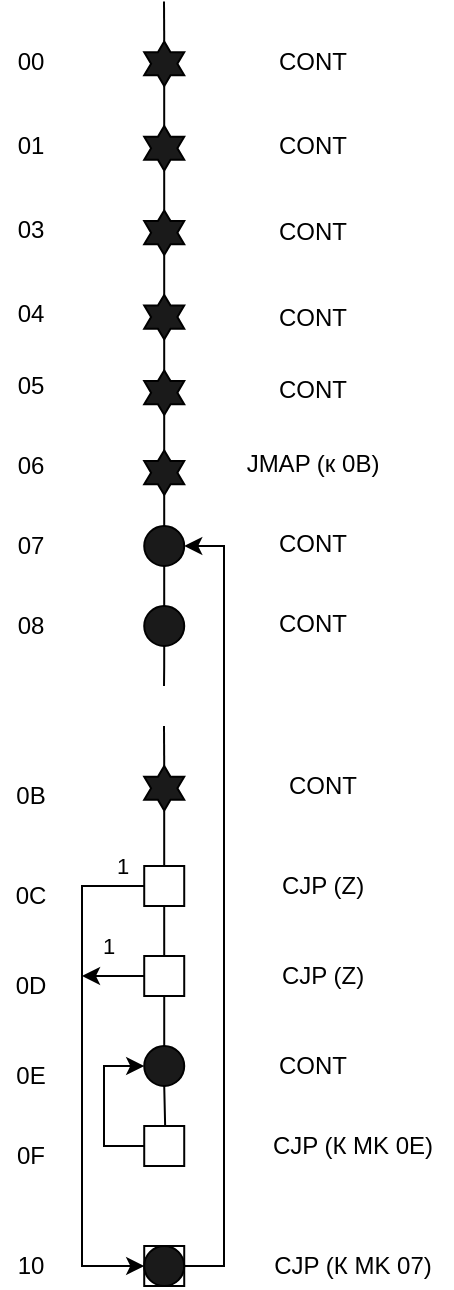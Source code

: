<mxfile version="17.1.2" type="device"><diagram id="wOTS8YkVsAIWCVdWFoYs" name="Page-1"><mxGraphModel dx="1574" dy="877" grid="1" gridSize="10" guides="1" tooltips="1" connect="1" arrows="1" fold="1" page="1" pageScale="1" pageWidth="827" pageHeight="1169" math="0" shadow="0"><root><mxCell id="0"/><mxCell id="1" parent="0"/><mxCell id="w9BhkxPn06rcYvYtvEY_-36" value="" style="endArrow=none;html=1;rounded=0;exitX=0;exitY=0.5;exitDx=0;exitDy=0;exitPerimeter=0;" edge="1" parent="1" source="w9BhkxPn06rcYvYtvEY_-37"><mxGeometry width="50" height="50" relative="1" as="geometry"><mxPoint x="480" y="117.78" as="sourcePoint"/><mxPoint x="481" y="107.78" as="targetPoint"/></mxGeometry></mxCell><mxCell id="w9BhkxPn06rcYvYtvEY_-41" value="" style="edgeStyle=orthogonalEdgeStyle;rounded=0;orthogonalLoop=1;jettySize=auto;html=1;endArrow=none;endFill=0;" edge="1" parent="1" source="w9BhkxPn06rcYvYtvEY_-37" target="w9BhkxPn06rcYvYtvEY_-40"><mxGeometry relative="1" as="geometry"/></mxCell><mxCell id="w9BhkxPn06rcYvYtvEY_-37" value="" style="verticalLabelPosition=bottom;verticalAlign=top;html=1;shape=mxgraph.basic.6_point_star;fillColor=#1A1A1A;direction=south;" vertex="1" parent="1"><mxGeometry x="471.11" y="127.78" width="20" height="22.22" as="geometry"/></mxCell><mxCell id="w9BhkxPn06rcYvYtvEY_-38" value="CONT" style="text;html=1;align=center;verticalAlign=middle;resizable=0;points=[];autosize=1;strokeColor=none;fillColor=none;" vertex="1" parent="1"><mxGeometry x="530" y="127.78" width="50" height="20" as="geometry"/></mxCell><mxCell id="w9BhkxPn06rcYvYtvEY_-39" value="00" style="text;html=1;align=center;verticalAlign=middle;resizable=0;points=[];autosize=1;strokeColor=none;fillColor=none;" vertex="1" parent="1"><mxGeometry x="399" y="127.78" width="30" height="20" as="geometry"/></mxCell><mxCell id="w9BhkxPn06rcYvYtvEY_-43" value="" style="edgeStyle=orthogonalEdgeStyle;rounded=0;orthogonalLoop=1;jettySize=auto;html=1;endArrow=none;endFill=0;" edge="1" parent="1" source="w9BhkxPn06rcYvYtvEY_-40" target="w9BhkxPn06rcYvYtvEY_-42"><mxGeometry relative="1" as="geometry"/></mxCell><mxCell id="w9BhkxPn06rcYvYtvEY_-40" value="" style="verticalLabelPosition=bottom;verticalAlign=top;html=1;shape=mxgraph.basic.6_point_star;fillColor=#1A1A1A;direction=south;" vertex="1" parent="1"><mxGeometry x="471.11" y="170" width="20" height="22.22" as="geometry"/></mxCell><mxCell id="w9BhkxPn06rcYvYtvEY_-45" value="" style="edgeStyle=orthogonalEdgeStyle;rounded=0;orthogonalLoop=1;jettySize=auto;html=1;endArrow=none;endFill=0;" edge="1" parent="1" source="w9BhkxPn06rcYvYtvEY_-42" target="w9BhkxPn06rcYvYtvEY_-44"><mxGeometry relative="1" as="geometry"/></mxCell><mxCell id="w9BhkxPn06rcYvYtvEY_-42" value="" style="verticalLabelPosition=bottom;verticalAlign=top;html=1;shape=mxgraph.basic.6_point_star;fillColor=#1A1A1A;direction=south;" vertex="1" parent="1"><mxGeometry x="471.11" y="212.22" width="20" height="22.22" as="geometry"/></mxCell><mxCell id="w9BhkxPn06rcYvYtvEY_-50" value="" style="edgeStyle=orthogonalEdgeStyle;rounded=0;orthogonalLoop=1;jettySize=auto;html=1;endArrow=none;endFill=0;" edge="1" parent="1" source="w9BhkxPn06rcYvYtvEY_-44" target="w9BhkxPn06rcYvYtvEY_-49"><mxGeometry relative="1" as="geometry"/></mxCell><mxCell id="w9BhkxPn06rcYvYtvEY_-44" value="" style="verticalLabelPosition=bottom;verticalAlign=top;html=1;shape=mxgraph.basic.6_point_star;fillColor=#1A1A1A;direction=south;" vertex="1" parent="1"><mxGeometry x="471.11" y="254.44" width="20" height="22.22" as="geometry"/></mxCell><mxCell id="w9BhkxPn06rcYvYtvEY_-46" value="01" style="text;html=1;align=center;verticalAlign=middle;resizable=0;points=[];autosize=1;strokeColor=none;fillColor=none;" vertex="1" parent="1"><mxGeometry x="399" y="170" width="30" height="20" as="geometry"/></mxCell><mxCell id="w9BhkxPn06rcYvYtvEY_-47" value="03" style="text;html=1;align=center;verticalAlign=middle;resizable=0;points=[];autosize=1;strokeColor=none;fillColor=none;" vertex="1" parent="1"><mxGeometry x="399" y="212.22" width="30" height="20" as="geometry"/></mxCell><mxCell id="w9BhkxPn06rcYvYtvEY_-48" value="04" style="text;html=1;align=center;verticalAlign=middle;resizable=0;points=[];autosize=1;strokeColor=none;fillColor=none;" vertex="1" parent="1"><mxGeometry x="399" y="254.44" width="30" height="20" as="geometry"/></mxCell><mxCell id="w9BhkxPn06rcYvYtvEY_-52" value="" style="edgeStyle=orthogonalEdgeStyle;rounded=0;orthogonalLoop=1;jettySize=auto;html=1;endArrow=none;endFill=0;" edge="1" parent="1" source="w9BhkxPn06rcYvYtvEY_-49" target="w9BhkxPn06rcYvYtvEY_-51"><mxGeometry relative="1" as="geometry"/></mxCell><mxCell id="w9BhkxPn06rcYvYtvEY_-49" value="" style="verticalLabelPosition=bottom;verticalAlign=top;html=1;shape=mxgraph.basic.6_point_star;fillColor=#1A1A1A;direction=south;" vertex="1" parent="1"><mxGeometry x="471.11" y="292.22" width="20" height="22.22" as="geometry"/></mxCell><mxCell id="w9BhkxPn06rcYvYtvEY_-56" value="" style="edgeStyle=orthogonalEdgeStyle;rounded=0;orthogonalLoop=1;jettySize=auto;html=1;endArrow=none;endFill=0;" edge="1" parent="1" source="w9BhkxPn06rcYvYtvEY_-51" target="w9BhkxPn06rcYvYtvEY_-55"><mxGeometry relative="1" as="geometry"/></mxCell><mxCell id="w9BhkxPn06rcYvYtvEY_-51" value="" style="verticalLabelPosition=bottom;verticalAlign=top;html=1;shape=mxgraph.basic.6_point_star;fillColor=#1A1A1A;direction=south;" vertex="1" parent="1"><mxGeometry x="471.11" y="332.22" width="20" height="22.22" as="geometry"/></mxCell><mxCell id="w9BhkxPn06rcYvYtvEY_-53" value="05" style="text;html=1;align=center;verticalAlign=middle;resizable=0;points=[];autosize=1;strokeColor=none;fillColor=none;" vertex="1" parent="1"><mxGeometry x="399" y="290" width="30" height="20" as="geometry"/></mxCell><mxCell id="w9BhkxPn06rcYvYtvEY_-54" value="06" style="text;html=1;align=center;verticalAlign=middle;resizable=0;points=[];autosize=1;strokeColor=none;fillColor=none;" vertex="1" parent="1"><mxGeometry x="399" y="330" width="30" height="20" as="geometry"/></mxCell><mxCell id="w9BhkxPn06rcYvYtvEY_-58" value="" style="edgeStyle=orthogonalEdgeStyle;rounded=0;orthogonalLoop=1;jettySize=auto;html=1;endArrow=none;endFill=0;" edge="1" parent="1" source="w9BhkxPn06rcYvYtvEY_-55" target="w9BhkxPn06rcYvYtvEY_-57"><mxGeometry relative="1" as="geometry"/></mxCell><mxCell id="w9BhkxPn06rcYvYtvEY_-55" value="" style="ellipse;whiteSpace=wrap;html=1;aspect=fixed;fillColor=#1A1A1A;" vertex="1" parent="1"><mxGeometry x="471.11" y="370" width="20" height="20" as="geometry"/></mxCell><mxCell id="w9BhkxPn06rcYvYtvEY_-106" value="" style="edgeStyle=orthogonalEdgeStyle;rounded=0;orthogonalLoop=1;jettySize=auto;html=1;endArrow=none;endFill=0;" edge="1" parent="1" source="w9BhkxPn06rcYvYtvEY_-57"><mxGeometry relative="1" as="geometry"><mxPoint x="481" y="450" as="targetPoint"/><Array as="points"><mxPoint x="481" y="440"/><mxPoint x="481" y="450"/></Array></mxGeometry></mxCell><mxCell id="w9BhkxPn06rcYvYtvEY_-57" value="" style="ellipse;whiteSpace=wrap;html=1;aspect=fixed;fillColor=#1A1A1A;" vertex="1" parent="1"><mxGeometry x="471.11" y="410" width="20" height="20" as="geometry"/></mxCell><mxCell id="w9BhkxPn06rcYvYtvEY_-59" value="07" style="text;html=1;align=center;verticalAlign=middle;resizable=0;points=[];autosize=1;strokeColor=none;fillColor=none;" vertex="1" parent="1"><mxGeometry x="399" y="370" width="30" height="20" as="geometry"/></mxCell><mxCell id="w9BhkxPn06rcYvYtvEY_-62" value="08" style="text;html=1;align=center;verticalAlign=middle;resizable=0;points=[];autosize=1;strokeColor=none;fillColor=none;" vertex="1" parent="1"><mxGeometry x="399" y="410" width="30" height="20" as="geometry"/></mxCell><mxCell id="w9BhkxPn06rcYvYtvEY_-63" value="" style="endArrow=none;html=1;rounded=0;exitX=0;exitY=0.5;exitDx=0;exitDy=0;exitPerimeter=0;" edge="1" parent="1" source="w9BhkxPn06rcYvYtvEY_-64"><mxGeometry width="50" height="50" relative="1" as="geometry"><mxPoint x="480" y="480" as="sourcePoint"/><mxPoint x="481" y="470" as="targetPoint"/></mxGeometry></mxCell><mxCell id="w9BhkxPn06rcYvYtvEY_-67" value="" style="edgeStyle=orthogonalEdgeStyle;rounded=0;orthogonalLoop=1;jettySize=auto;html=1;endArrow=none;endFill=0;" edge="1" parent="1" source="w9BhkxPn06rcYvYtvEY_-64" target="w9BhkxPn06rcYvYtvEY_-66"><mxGeometry relative="1" as="geometry"/></mxCell><mxCell id="w9BhkxPn06rcYvYtvEY_-64" value="" style="verticalLabelPosition=bottom;verticalAlign=top;html=1;shape=mxgraph.basic.6_point_star;fillColor=#1A1A1A;direction=south;" vertex="1" parent="1"><mxGeometry x="471.11" y="490" width="20" height="22.22" as="geometry"/></mxCell><mxCell id="w9BhkxPn06rcYvYtvEY_-65" value="0B" style="text;html=1;align=center;verticalAlign=middle;resizable=0;points=[];autosize=1;strokeColor=none;fillColor=none;" vertex="1" parent="1"><mxGeometry x="399" y="495" width="30" height="20" as="geometry"/></mxCell><mxCell id="w9BhkxPn06rcYvYtvEY_-81" value="" style="edgeStyle=orthogonalEdgeStyle;rounded=0;orthogonalLoop=1;jettySize=auto;html=1;endArrow=none;endFill=0;entryX=0.5;entryY=0;entryDx=0;entryDy=0;" edge="1" parent="1" source="w9BhkxPn06rcYvYtvEY_-66" target="w9BhkxPn06rcYvYtvEY_-78"><mxGeometry relative="1" as="geometry"/></mxCell><mxCell id="w9BhkxPn06rcYvYtvEY_-99" value="1" style="edgeStyle=orthogonalEdgeStyle;rounded=0;orthogonalLoop=1;jettySize=auto;html=1;endArrow=classic;endFill=1;entryX=0;entryY=0.5;entryDx=0;entryDy=0;exitX=0;exitY=0.5;exitDx=0;exitDy=0;" edge="1" parent="1" source="w9BhkxPn06rcYvYtvEY_-66" target="w9BhkxPn06rcYvYtvEY_-95"><mxGeometry x="-0.912" y="-10" relative="1" as="geometry"><Array as="points"><mxPoint x="440" y="550"/><mxPoint x="440" y="740"/></Array><mxPoint as="offset"/></mxGeometry></mxCell><mxCell id="w9BhkxPn06rcYvYtvEY_-66" value="" style="rounded=0;whiteSpace=wrap;html=1;fillColor=#FFFFFF;" vertex="1" parent="1"><mxGeometry x="471.11" y="540" width="20" height="20" as="geometry"/></mxCell><mxCell id="w9BhkxPn06rcYvYtvEY_-68" value="0C" style="text;html=1;align=center;verticalAlign=middle;resizable=0;points=[];autosize=1;strokeColor=none;fillColor=none;" vertex="1" parent="1"><mxGeometry x="399" y="545" width="30" height="20" as="geometry"/></mxCell><mxCell id="w9BhkxPn06rcYvYtvEY_-69" value="CONT" style="text;html=1;align=center;verticalAlign=middle;resizable=0;points=[];autosize=1;strokeColor=none;fillColor=none;" vertex="1" parent="1"><mxGeometry x="530" y="170.0" width="50" height="20" as="geometry"/></mxCell><mxCell id="w9BhkxPn06rcYvYtvEY_-70" value="CONT" style="text;html=1;align=center;verticalAlign=middle;resizable=0;points=[];autosize=1;strokeColor=none;fillColor=none;" vertex="1" parent="1"><mxGeometry x="530" y="213.33" width="50" height="20" as="geometry"/></mxCell><mxCell id="w9BhkxPn06rcYvYtvEY_-71" value="CONT" style="text;html=1;align=center;verticalAlign=middle;resizable=0;points=[];autosize=1;strokeColor=none;fillColor=none;" vertex="1" parent="1"><mxGeometry x="530" y="255.55" width="50" height="20" as="geometry"/></mxCell><mxCell id="w9BhkxPn06rcYvYtvEY_-72" value="CONT" style="text;html=1;align=center;verticalAlign=middle;resizable=0;points=[];autosize=1;strokeColor=none;fillColor=none;" vertex="1" parent="1"><mxGeometry x="530" y="292.22" width="50" height="20" as="geometry"/></mxCell><mxCell id="w9BhkxPn06rcYvYtvEY_-73" value="JMAP (к 0B)" style="text;html=1;align=center;verticalAlign=middle;resizable=0;points=[];autosize=1;strokeColor=none;fillColor=none;" vertex="1" parent="1"><mxGeometry x="515" y="328.89" width="80" height="20" as="geometry"/></mxCell><mxCell id="w9BhkxPn06rcYvYtvEY_-74" value="CONT" style="text;html=1;align=center;verticalAlign=middle;resizable=0;points=[];autosize=1;strokeColor=none;fillColor=none;" vertex="1" parent="1"><mxGeometry x="530" y="368.89" width="50" height="20" as="geometry"/></mxCell><mxCell id="w9BhkxPn06rcYvYtvEY_-75" value="CONT" style="text;html=1;align=center;verticalAlign=middle;resizable=0;points=[];autosize=1;strokeColor=none;fillColor=none;" vertex="1" parent="1"><mxGeometry x="530" y="408.89" width="50" height="20" as="geometry"/></mxCell><mxCell id="w9BhkxPn06rcYvYtvEY_-76" value="CONT" style="text;html=1;align=center;verticalAlign=middle;resizable=0;points=[];autosize=1;strokeColor=none;fillColor=none;" vertex="1" parent="1"><mxGeometry x="535" y="490.0" width="50" height="20" as="geometry"/></mxCell><mxCell id="w9BhkxPn06rcYvYtvEY_-77" value="CJP (Z)" style="text;html=1;align=center;verticalAlign=middle;resizable=0;points=[];autosize=1;strokeColor=none;fillColor=none;" vertex="1" parent="1"><mxGeometry x="530" y="540" width="60" height="20" as="geometry"/></mxCell><mxCell id="w9BhkxPn06rcYvYtvEY_-100" value="1" style="edgeStyle=orthogonalEdgeStyle;rounded=0;orthogonalLoop=1;jettySize=auto;html=1;endArrow=classic;endFill=1;" edge="1" parent="1" source="w9BhkxPn06rcYvYtvEY_-78"><mxGeometry x="0.183" y="-15" relative="1" as="geometry"><mxPoint x="440" y="595" as="targetPoint"/><mxPoint as="offset"/></mxGeometry></mxCell><mxCell id="w9BhkxPn06rcYvYtvEY_-78" value="" style="rounded=0;whiteSpace=wrap;html=1;fillColor=#FFFFFF;" vertex="1" parent="1"><mxGeometry x="471.11" y="585" width="20" height="20" as="geometry"/></mxCell><mxCell id="w9BhkxPn06rcYvYtvEY_-79" value="0D" style="text;html=1;align=center;verticalAlign=middle;resizable=0;points=[];autosize=1;strokeColor=none;fillColor=none;" vertex="1" parent="1"><mxGeometry x="399" y="590" width="30" height="20" as="geometry"/></mxCell><mxCell id="w9BhkxPn06rcYvYtvEY_-80" value="CJP (Z)" style="text;html=1;align=center;verticalAlign=middle;resizable=0;points=[];autosize=1;strokeColor=none;fillColor=none;" vertex="1" parent="1"><mxGeometry x="530" y="585" width="60" height="20" as="geometry"/></mxCell><mxCell id="w9BhkxPn06rcYvYtvEY_-84" value="" style="edgeStyle=orthogonalEdgeStyle;rounded=0;orthogonalLoop=1;jettySize=auto;html=1;endArrow=none;endFill=0;" edge="1" parent="1"><mxGeometry relative="1" as="geometry"><mxPoint x="481.11" y="605" as="sourcePoint"/><mxPoint x="481.11" y="630" as="targetPoint"/></mxGeometry></mxCell><mxCell id="w9BhkxPn06rcYvYtvEY_-88" value="" style="edgeStyle=orthogonalEdgeStyle;rounded=0;orthogonalLoop=1;jettySize=auto;html=1;endArrow=none;endFill=0;" edge="1" parent="1" target="w9BhkxPn06rcYvYtvEY_-87"><mxGeometry relative="1" as="geometry"><mxPoint x="481.11" y="650" as="sourcePoint"/></mxGeometry></mxCell><mxCell id="w9BhkxPn06rcYvYtvEY_-85" value="CONT" style="text;html=1;align=center;verticalAlign=middle;resizable=0;points=[];autosize=1;strokeColor=none;fillColor=none;" vertex="1" parent="1"><mxGeometry x="530" y="630" width="50" height="20" as="geometry"/></mxCell><mxCell id="w9BhkxPn06rcYvYtvEY_-86" value="0E" style="text;html=1;align=center;verticalAlign=middle;resizable=0;points=[];autosize=1;strokeColor=none;fillColor=none;" vertex="1" parent="1"><mxGeometry x="399" y="635" width="30" height="20" as="geometry"/></mxCell><mxCell id="w9BhkxPn06rcYvYtvEY_-96" value="" style="edgeStyle=orthogonalEdgeStyle;rounded=0;orthogonalLoop=1;jettySize=auto;html=1;endArrow=classic;endFill=1;entryX=0;entryY=0.5;entryDx=0;entryDy=0;exitX=0;exitY=0.5;exitDx=0;exitDy=0;" edge="1" parent="1" source="w9BhkxPn06rcYvYtvEY_-87"><mxGeometry relative="1" as="geometry"><mxPoint x="471.11" y="640" as="targetPoint"/><Array as="points"><mxPoint x="451" y="680"/><mxPoint x="451" y="640"/></Array></mxGeometry></mxCell><mxCell id="w9BhkxPn06rcYvYtvEY_-87" value="" style="rounded=0;whiteSpace=wrap;html=1;fillColor=#FFFFFF;" vertex="1" parent="1"><mxGeometry x="471.11" y="670" width="20" height="20" as="geometry"/></mxCell><mxCell id="w9BhkxPn06rcYvYtvEY_-91" value="0F" style="text;html=1;align=center;verticalAlign=middle;resizable=0;points=[];autosize=1;strokeColor=none;fillColor=none;" vertex="1" parent="1"><mxGeometry x="399" y="675" width="30" height="20" as="geometry"/></mxCell><mxCell id="w9BhkxPn06rcYvYtvEY_-92" value="CJP (К MK 0E)" style="text;html=1;align=center;verticalAlign=middle;resizable=0;points=[];autosize=1;strokeColor=none;fillColor=none;" vertex="1" parent="1"><mxGeometry x="525" y="670" width="100" height="20" as="geometry"/></mxCell><mxCell id="w9BhkxPn06rcYvYtvEY_-93" value="" style="rounded=0;whiteSpace=wrap;html=1;fillColor=#FFFFFF;" vertex="1" parent="1"><mxGeometry x="471.11" y="730" width="20" height="20" as="geometry"/></mxCell><mxCell id="w9BhkxPn06rcYvYtvEY_-102" value="" style="edgeStyle=orthogonalEdgeStyle;rounded=0;orthogonalLoop=1;jettySize=auto;html=1;endArrow=classic;endFill=1;entryX=1;entryY=0.5;entryDx=0;entryDy=0;" edge="1" parent="1" source="w9BhkxPn06rcYvYtvEY_-95" target="w9BhkxPn06rcYvYtvEY_-55"><mxGeometry relative="1" as="geometry"><mxPoint x="571.11" y="740" as="targetPoint"/><Array as="points"><mxPoint x="511" y="740"/><mxPoint x="511" y="380"/></Array></mxGeometry></mxCell><mxCell id="w9BhkxPn06rcYvYtvEY_-95" value="" style="ellipse;whiteSpace=wrap;html=1;aspect=fixed;fillColor=#1A1A1A;" vertex="1" parent="1"><mxGeometry x="471.11" y="730" width="20" height="20" as="geometry"/></mxCell><mxCell id="w9BhkxPn06rcYvYtvEY_-98" value="" style="ellipse;whiteSpace=wrap;html=1;aspect=fixed;fillColor=#1A1A1A;" vertex="1" parent="1"><mxGeometry x="471.11" y="630" width="20" height="20" as="geometry"/></mxCell><mxCell id="w9BhkxPn06rcYvYtvEY_-103" value="CJP (К MK 07)" style="text;html=1;align=center;verticalAlign=middle;resizable=0;points=[];autosize=1;strokeColor=none;fillColor=none;" vertex="1" parent="1"><mxGeometry x="530" y="730" width="90" height="20" as="geometry"/></mxCell><mxCell id="w9BhkxPn06rcYvYtvEY_-105" value="10" style="text;html=1;align=center;verticalAlign=middle;resizable=0;points=[];autosize=1;strokeColor=none;fillColor=none;" vertex="1" parent="1"><mxGeometry x="399" y="730" width="30" height="20" as="geometry"/></mxCell></root></mxGraphModel></diagram></mxfile>